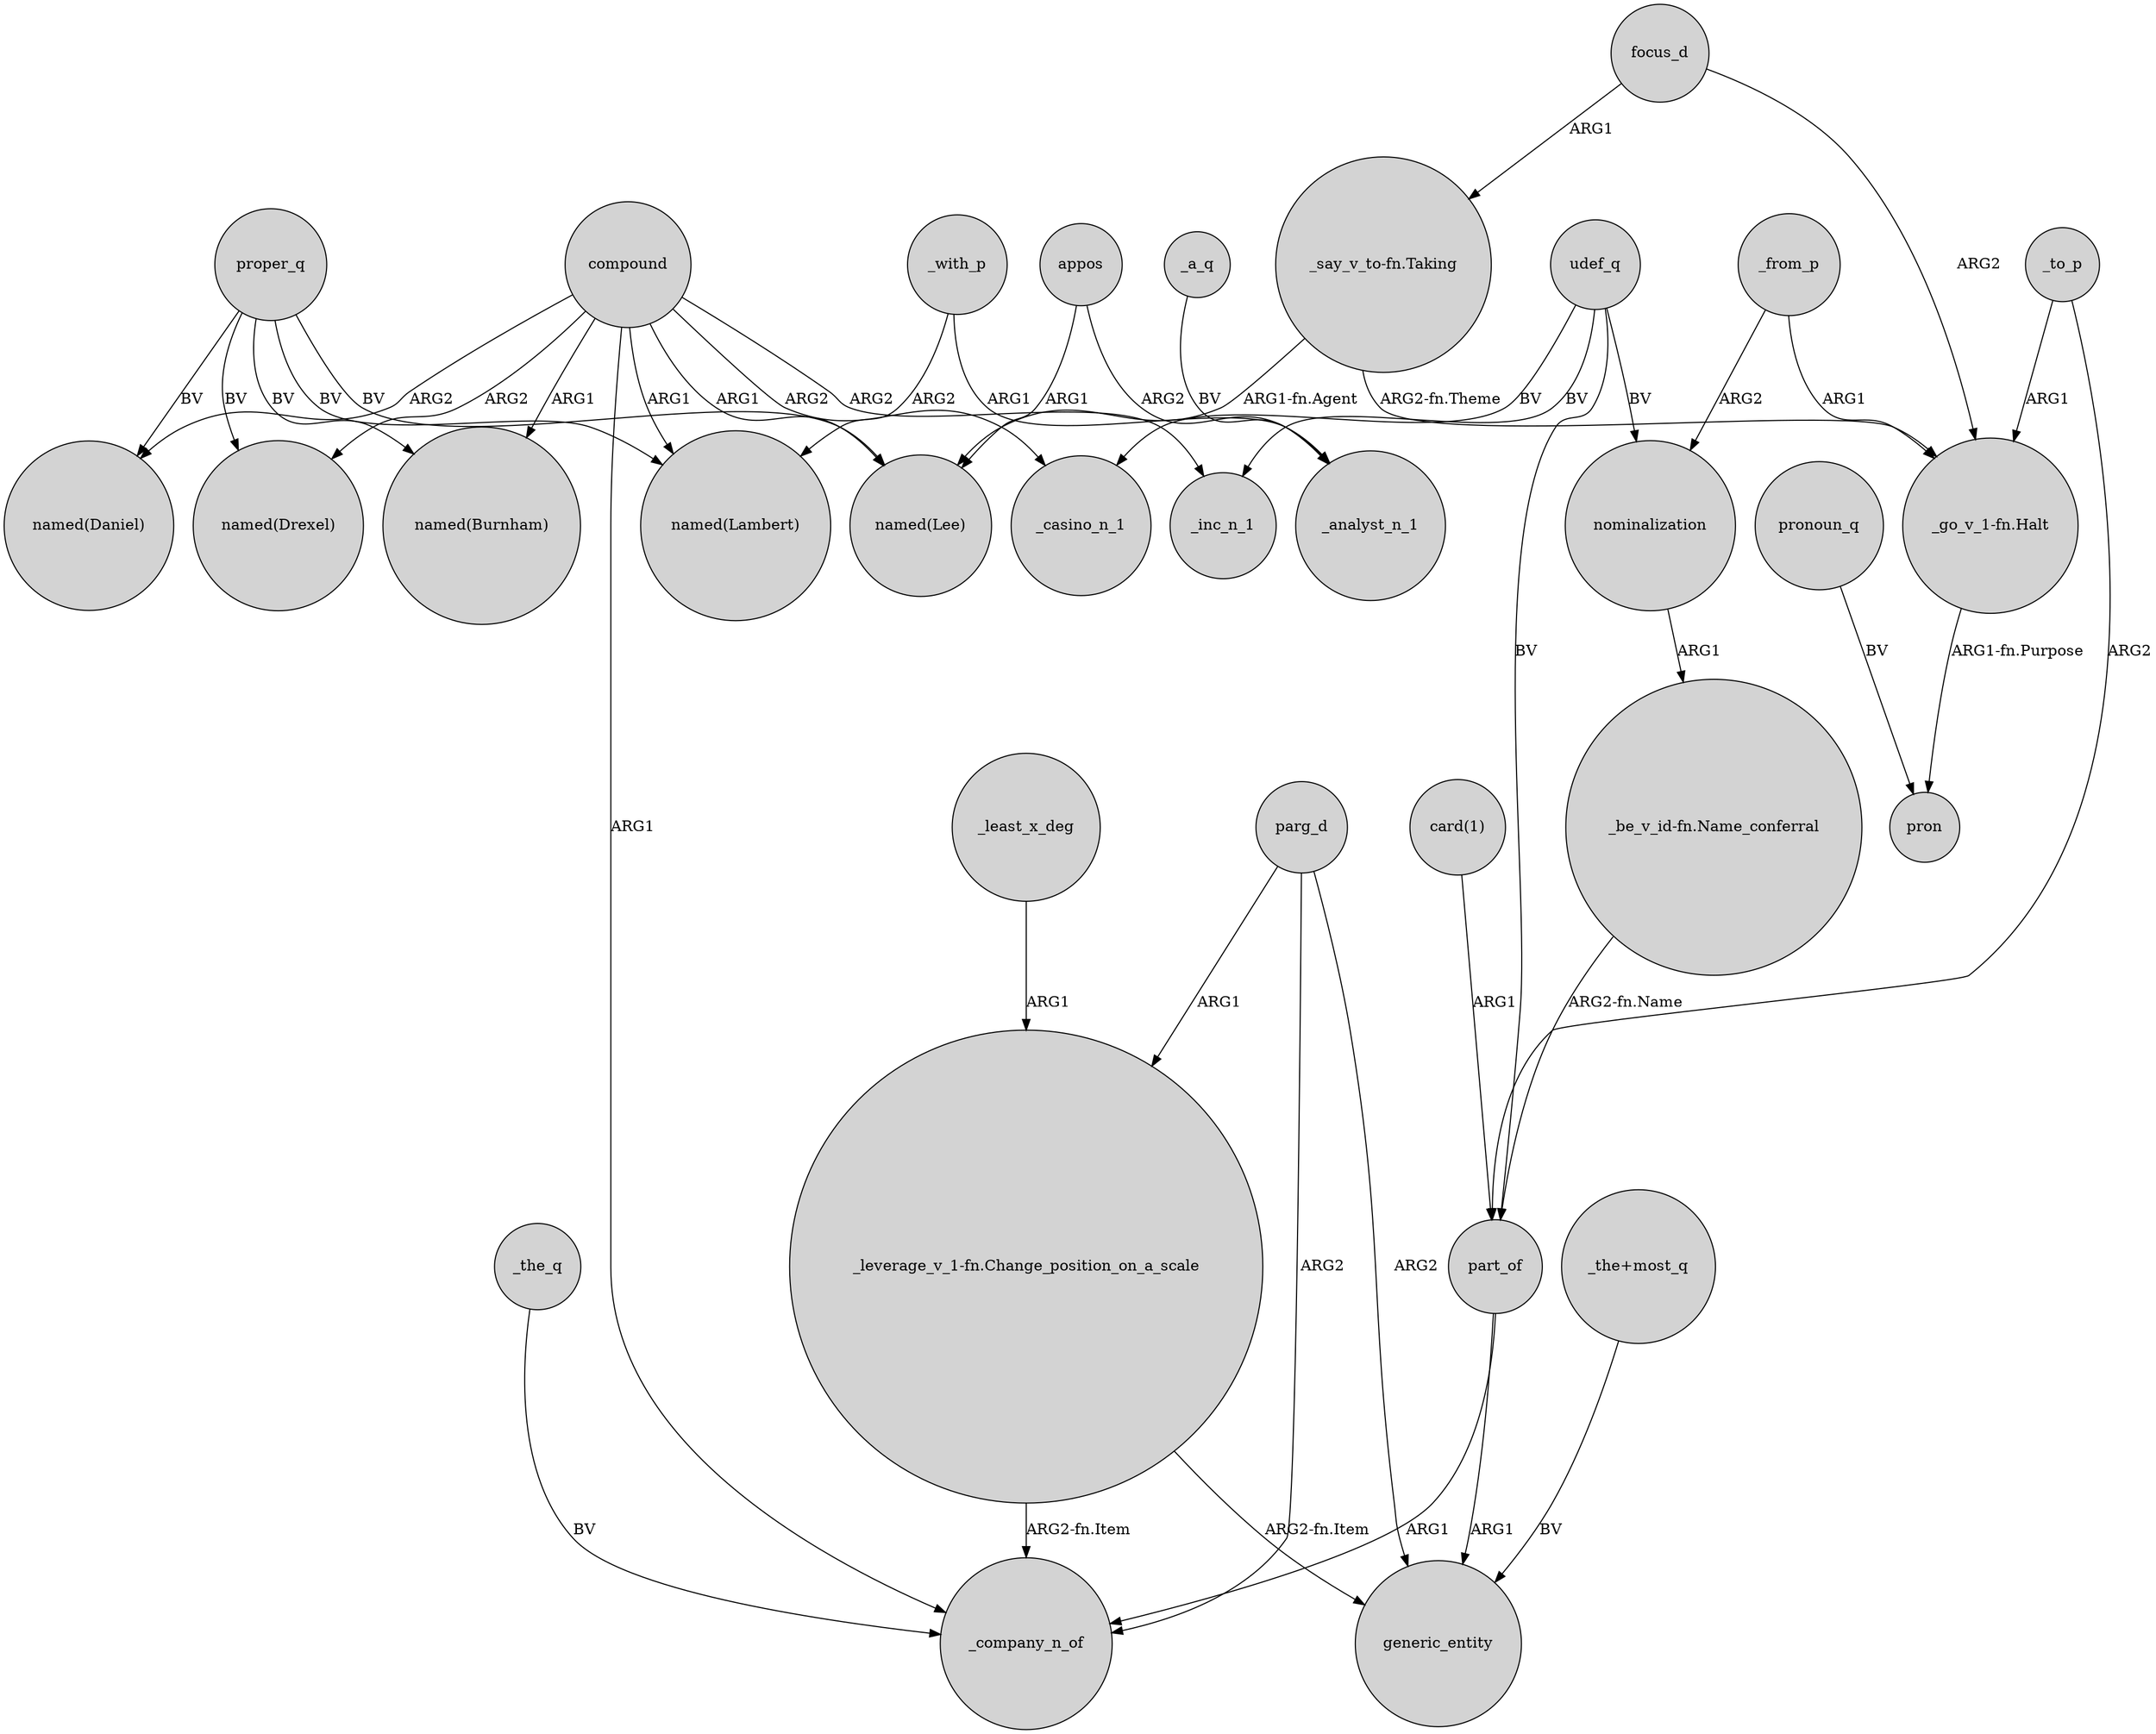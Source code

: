 digraph {
	node [shape=circle style=filled]
	compound -> "named(Lee)" [label=ARG1]
	udef_q -> _casino_n_1 [label=BV]
	appos -> "named(Lee)" [label=ARG1]
	compound -> _casino_n_1 [label=ARG2]
	focus_d -> "_say_v_to-fn.Taking" [label=ARG1]
	compound -> "named(Burnham)" [label=ARG1]
	udef_q -> part_of [label=BV]
	nominalization -> "_be_v_id-fn.Name_conferral" [label=ARG1]
	udef_q -> nominalization [label=BV]
	"_go_v_1-fn.Halt" -> pron [label="ARG1-fn.Purpose"]
	_with_p -> _analyst_n_1 [label=ARG1]
	compound -> _company_n_of [label=ARG1]
	parg_d -> _company_n_of [label=ARG2]
	_with_p -> "named(Lambert)" [label=ARG2]
	proper_q -> "named(Drexel)" [label=BV]
	proper_q -> "named(Burnham)" [label=BV]
	"card(1)" -> part_of [label=ARG1]
	_from_p -> "_go_v_1-fn.Halt" [label=ARG1]
	_from_p -> nominalization [label=ARG2]
	_a_q -> _analyst_n_1 [label=BV]
	pronoun_q -> pron [label=BV]
	"_leverage_v_1-fn.Change_position_on_a_scale" -> _company_n_of [label="ARG2-fn.Item"]
	udef_q -> _inc_n_1 [label=BV]
	"_be_v_id-fn.Name_conferral" -> part_of [label="ARG2-fn.Name"]
	compound -> _inc_n_1 [label=ARG2]
	appos -> _analyst_n_1 [label=ARG2]
	"_say_v_to-fn.Taking" -> "named(Lee)" [label="ARG1-fn.Agent"]
	proper_q -> "named(Lambert)" [label=BV]
	proper_q -> "named(Daniel)" [label=BV]
	part_of -> _company_n_of [label=ARG1]
	proper_q -> "named(Lee)" [label=BV]
	_to_p -> part_of [label=ARG2]
	"_the+most_q" -> generic_entity [label=BV]
	compound -> "named(Lambert)" [label=ARG1]
	focus_d -> "_go_v_1-fn.Halt" [label=ARG2]
	compound -> "named(Drexel)" [label=ARG2]
	compound -> "named(Daniel)" [label=ARG2]
	part_of -> generic_entity [label=ARG1]
	parg_d -> "_leverage_v_1-fn.Change_position_on_a_scale" [label=ARG1]
	"_leverage_v_1-fn.Change_position_on_a_scale" -> generic_entity [label="ARG2-fn.Item"]
	_to_p -> "_go_v_1-fn.Halt" [label=ARG1]
	_least_x_deg -> "_leverage_v_1-fn.Change_position_on_a_scale" [label=ARG1]
	"_say_v_to-fn.Taking" -> "_go_v_1-fn.Halt" [label="ARG2-fn.Theme"]
	_the_q -> _company_n_of [label=BV]
	parg_d -> generic_entity [label=ARG2]
}
